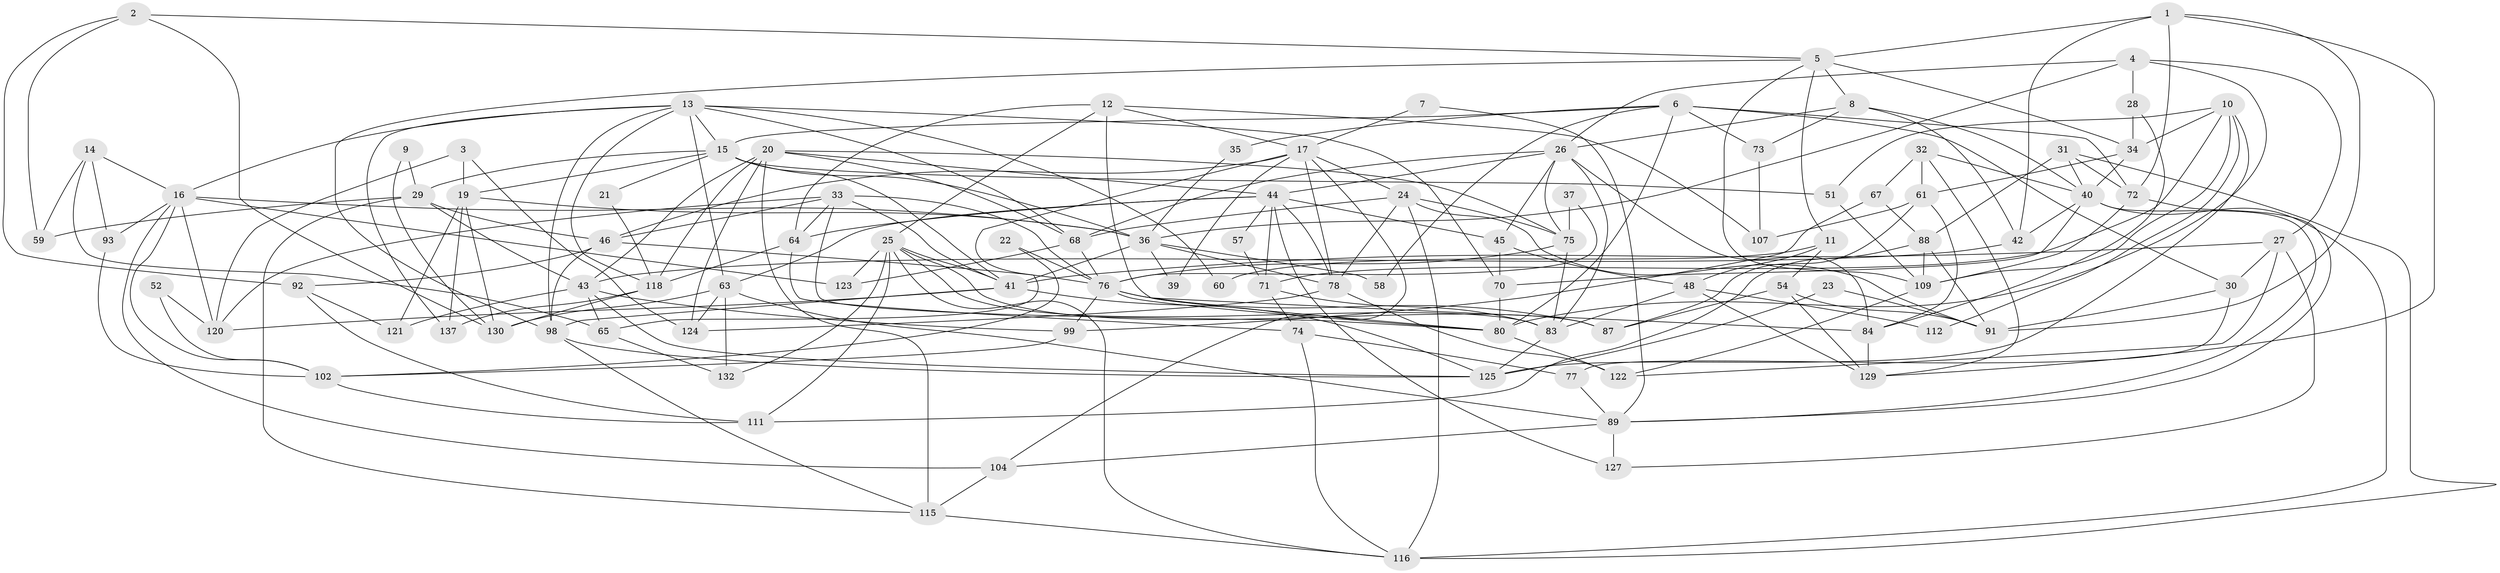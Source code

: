 // Generated by graph-tools (version 1.1) at 2025/24/03/03/25 07:24:00]
// undirected, 98 vertices, 236 edges
graph export_dot {
graph [start="1"]
  node [color=gray90,style=filled];
  1 [super="+90"];
  2;
  3;
  4;
  5 [super="+96"];
  6 [super="+49"];
  7;
  8;
  9;
  10 [super="+138"];
  11;
  12;
  13 [super="+18"];
  14;
  15 [super="+53"];
  16 [super="+133"];
  17 [super="+113"];
  19 [super="+47"];
  20 [super="+114"];
  21;
  22;
  23;
  24 [super="+56"];
  25 [super="+38"];
  26 [super="+69"];
  27 [super="+117"];
  28;
  29 [super="+135"];
  30;
  31;
  32 [super="+97"];
  33 [super="+55"];
  34 [super="+101"];
  35;
  36 [super="+131"];
  37;
  39;
  40 [super="+105"];
  41 [super="+66"];
  42 [super="+136"];
  43 [super="+94"];
  44 [super="+50"];
  45;
  46;
  48 [super="+62"];
  51;
  52;
  54;
  57;
  58;
  59;
  60;
  61 [super="+95"];
  63 [super="+86"];
  64 [super="+100"];
  65 [super="+79"];
  67;
  68 [super="+82"];
  70;
  71;
  72;
  73;
  74;
  75 [super="+110"];
  76 [super="+108"];
  77;
  78 [super="+81"];
  80 [super="+85"];
  83;
  84;
  87 [super="+106"];
  88;
  89 [super="+119"];
  91 [super="+103"];
  92;
  93;
  98;
  99 [super="+134"];
  102;
  104;
  107;
  109;
  111;
  112;
  115;
  116 [super="+128"];
  118 [super="+140"];
  120;
  121;
  122;
  123;
  124 [super="+139"];
  125 [super="+126"];
  127;
  129;
  130;
  132;
  137;
  1 -- 129;
  1 -- 42;
  1 -- 72;
  1 -- 91;
  1 -- 5;
  2 -- 92;
  2 -- 130;
  2 -- 5;
  2 -- 59;
  3 -- 120;
  3 -- 124;
  3 -- 19;
  4 -- 28;
  4 -- 36;
  4 -- 80;
  4 -- 27;
  4 -- 26;
  5 -- 11;
  5 -- 34;
  5 -- 8;
  5 -- 98;
  5 -- 109;
  6 -- 30;
  6 -- 80;
  6 -- 58;
  6 -- 73;
  6 -- 15;
  6 -- 72;
  6 -- 35;
  7 -- 89;
  7 -- 17;
  8 -- 73;
  8 -- 42;
  8 -- 40;
  8 -- 26;
  9 -- 130;
  9 -- 29;
  10 -- 51;
  10 -- 109;
  10 -- 125;
  10 -- 112;
  10 -- 71;
  10 -- 34;
  11 -- 54;
  11 -- 60;
  11 -- 48;
  12 -- 107;
  12 -- 17;
  12 -- 64;
  12 -- 80;
  12 -- 25;
  13 -- 70;
  13 -- 60;
  13 -- 98;
  13 -- 137;
  13 -- 15;
  13 -- 68;
  13 -- 118;
  13 -- 63;
  13 -- 16;
  14 -- 59;
  14 -- 93;
  14 -- 65;
  14 -- 16;
  15 -- 36;
  15 -- 21;
  15 -- 51;
  15 -- 19;
  15 -- 41;
  15 -- 29;
  16 -- 102;
  16 -- 104;
  16 -- 120;
  16 -- 36;
  16 -- 93;
  16 -- 123;
  17 -- 39;
  17 -- 65;
  17 -- 104;
  17 -- 46;
  17 -- 78;
  17 -- 24;
  19 -- 130;
  19 -- 36;
  19 -- 121;
  19 -- 137;
  20 -- 115;
  20 -- 43;
  20 -- 118;
  20 -- 44;
  20 -- 124;
  20 -- 68;
  20 -- 75;
  21 -- 118;
  22 -- 102;
  22 -- 76;
  23 -- 125;
  23 -- 91;
  24 -- 91;
  24 -- 68;
  24 -- 78;
  24 -- 75;
  24 -- 116;
  25 -- 41;
  25 -- 83;
  25 -- 87;
  25 -- 111;
  25 -- 132;
  25 -- 116;
  25 -- 123;
  26 -- 45;
  26 -- 44;
  26 -- 83;
  26 -- 84;
  26 -- 68;
  26 -- 75;
  27 -- 122;
  27 -- 41;
  27 -- 30;
  27 -- 127;
  28 -- 84;
  28 -- 34;
  29 -- 46;
  29 -- 43;
  29 -- 115;
  29 -- 59;
  30 -- 77;
  30 -- 91;
  31 -- 88;
  31 -- 72;
  31 -- 40;
  31 -- 116;
  32 -- 40 [weight=2];
  32 -- 61;
  32 -- 129;
  32 -- 67;
  33 -- 76;
  33 -- 46;
  33 -- 80;
  33 -- 120;
  33 -- 41;
  33 -- 64;
  34 -- 40;
  34 -- 61;
  35 -- 36;
  36 -- 58;
  36 -- 41;
  36 -- 39;
  36 -- 78;
  37 -- 76;
  37 -- 75;
  40 -- 70;
  40 -- 42;
  40 -- 89;
  40 -- 116;
  41 -- 98;
  41 -- 120;
  41 -- 125;
  42 -- 43;
  43 -- 121;
  43 -- 65;
  43 -- 99;
  43 -- 125;
  44 -- 78;
  44 -- 127;
  44 -- 63;
  44 -- 71;
  44 -- 57;
  44 -- 45;
  44 -- 64;
  45 -- 70;
  45 -- 48;
  46 -- 76;
  46 -- 92;
  46 -- 98;
  48 -- 83;
  48 -- 129;
  48 -- 112;
  51 -- 109;
  52 -- 120;
  52 -- 102;
  54 -- 91;
  54 -- 129;
  54 -- 87;
  57 -- 71;
  61 -- 107;
  61 -- 84;
  61 -- 87;
  63 -- 89;
  63 -- 124;
  63 -- 130;
  63 -- 132;
  64 -- 118;
  64 -- 74;
  65 -- 132;
  67 -- 88;
  67 -- 99;
  68 -- 123;
  68 -- 76;
  70 -- 80;
  71 -- 83;
  71 -- 74;
  72 -- 109;
  72 -- 89;
  73 -- 107;
  74 -- 77;
  74 -- 116;
  75 -- 76;
  75 -- 83;
  76 -- 87;
  76 -- 99;
  76 -- 80;
  76 -- 84;
  77 -- 89;
  78 -- 124;
  78 -- 122;
  80 -- 122;
  83 -- 125;
  84 -- 129;
  88 -- 111;
  88 -- 91;
  88 -- 109;
  89 -- 127;
  89 -- 104;
  92 -- 121;
  92 -- 111;
  93 -- 102;
  98 -- 115;
  98 -- 125;
  99 -- 102;
  102 -- 111;
  104 -- 115;
  109 -- 122;
  115 -- 116;
  118 -- 137;
  118 -- 130;
}
